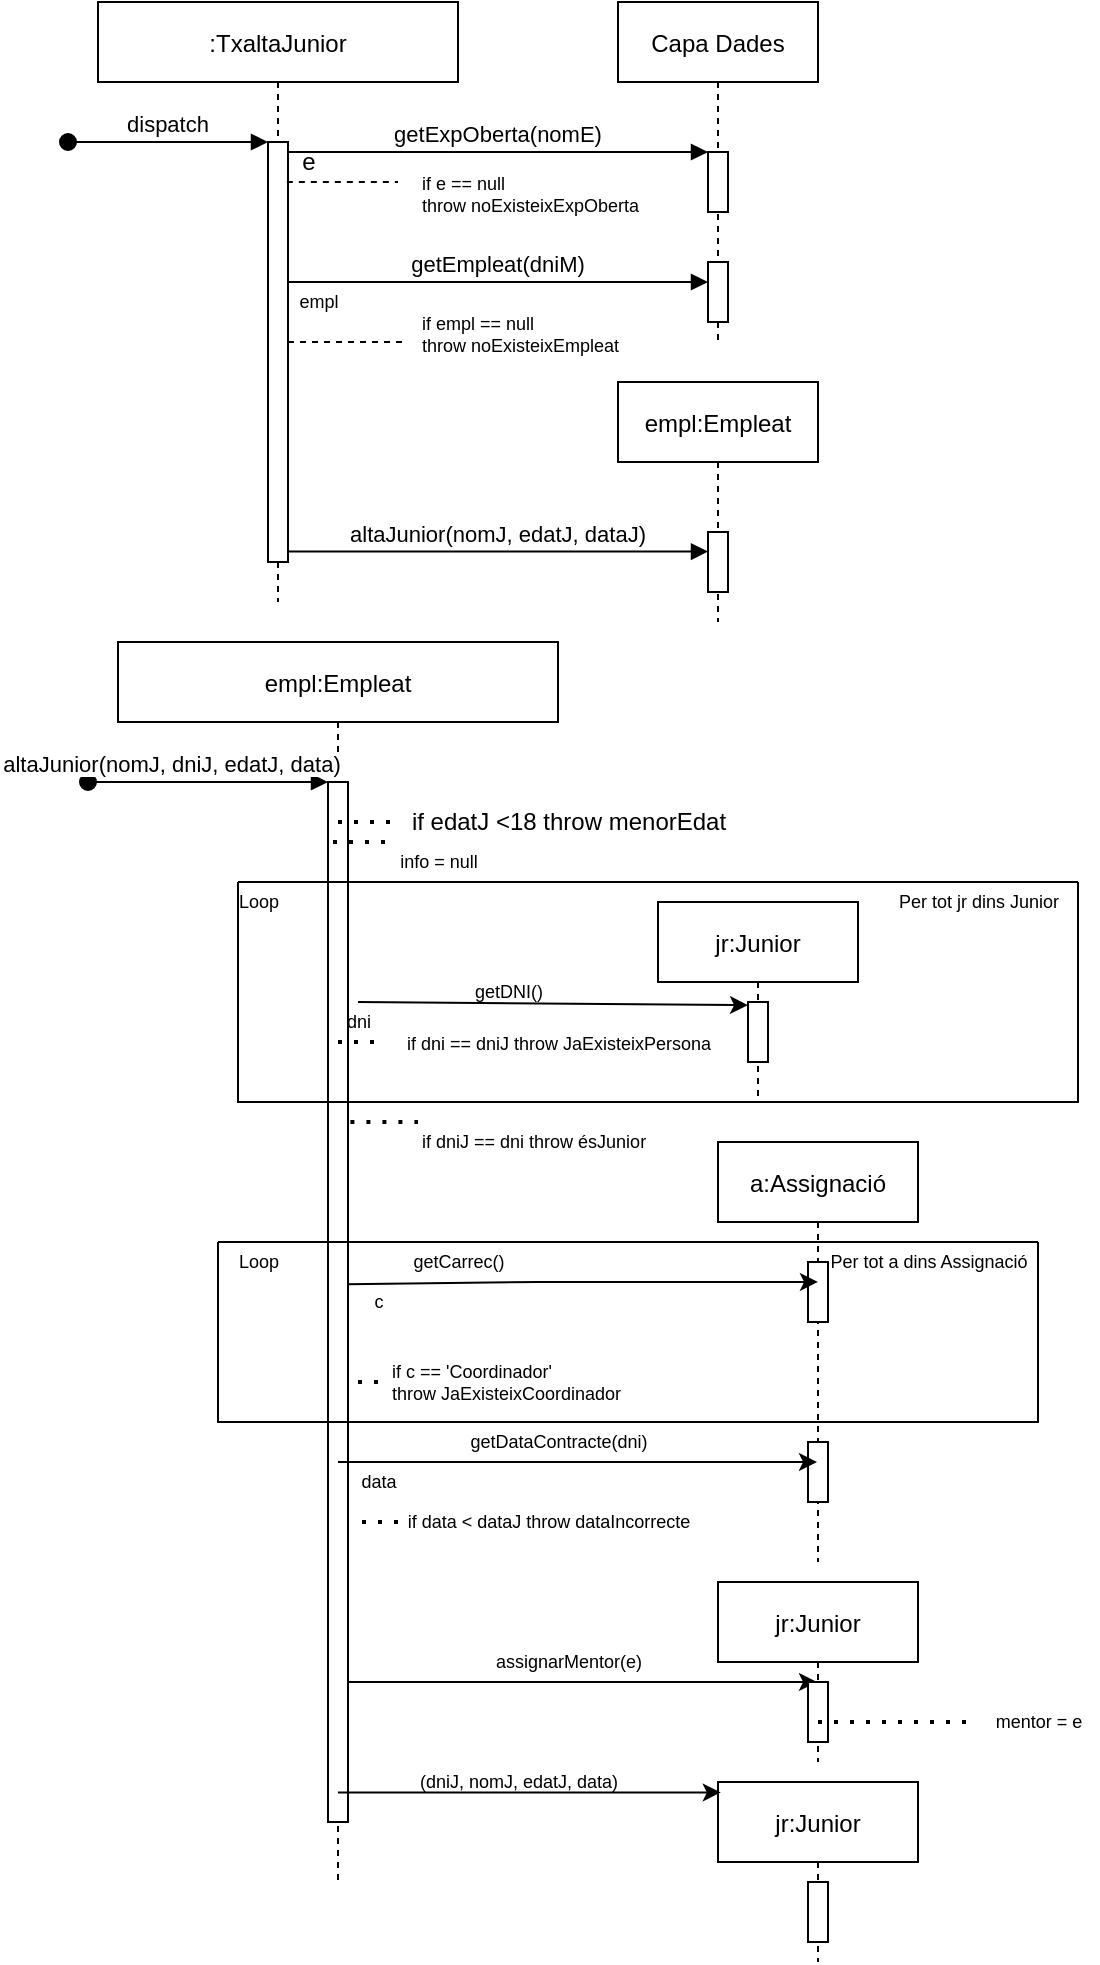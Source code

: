<mxfile version="18.0.5" type="device"><diagram id="kgpKYQtTHZ0yAKxKKP6v" name="Page-1"><mxGraphModel dx="1419" dy="302" grid="1" gridSize="10" guides="1" tooltips="1" connect="1" arrows="1" fold="1" page="1" pageScale="1" pageWidth="850" pageHeight="1100" math="0" shadow="0"><root><mxCell id="0"/><mxCell id="1" parent="0"/><mxCell id="3nuBFxr9cyL0pnOWT2aG-1" value=":TxaltaJunior" style="shape=umlLifeline;perimeter=lifelinePerimeter;container=1;collapsible=0;recursiveResize=0;rounded=0;shadow=0;strokeWidth=1;" parent="1" vertex="1"><mxGeometry x="40" y="80" width="180" height="300" as="geometry"/></mxCell><mxCell id="3nuBFxr9cyL0pnOWT2aG-2" value="" style="points=[];perimeter=orthogonalPerimeter;rounded=0;shadow=0;strokeWidth=1;" parent="3nuBFxr9cyL0pnOWT2aG-1" vertex="1"><mxGeometry x="85" y="70" width="10" height="210" as="geometry"/></mxCell><mxCell id="3nuBFxr9cyL0pnOWT2aG-3" value="dispatch" style="verticalAlign=bottom;startArrow=oval;endArrow=block;startSize=8;shadow=0;strokeWidth=1;" parent="3nuBFxr9cyL0pnOWT2aG-1" target="3nuBFxr9cyL0pnOWT2aG-2" edge="1"><mxGeometry relative="1" as="geometry"><mxPoint x="-15" y="70" as="sourcePoint"/></mxGeometry></mxCell><mxCell id="94zOYqyPhpVMH_8pp8D3-1" value="e" style="text;html=1;align=center;verticalAlign=middle;resizable=0;points=[];autosize=1;strokeColor=none;fillColor=none;" vertex="1" parent="3nuBFxr9cyL0pnOWT2aG-1"><mxGeometry x="95" y="70" width="20" height="20" as="geometry"/></mxCell><mxCell id="94zOYqyPhpVMH_8pp8D3-8" value="" style="endArrow=none;dashed=1;html=1;rounded=0;" edge="1" parent="3nuBFxr9cyL0pnOWT2aG-1"><mxGeometry width="50" height="50" relative="1" as="geometry"><mxPoint x="95.004" y="170" as="sourcePoint"/><mxPoint x="154.98" y="170" as="targetPoint"/><Array as="points"><mxPoint x="144.98" y="170"/></Array></mxGeometry></mxCell><mxCell id="3nuBFxr9cyL0pnOWT2aG-5" value="Capa Dades" style="shape=umlLifeline;perimeter=lifelinePerimeter;container=1;collapsible=0;recursiveResize=0;rounded=0;shadow=0;strokeWidth=1;" parent="1" vertex="1"><mxGeometry x="300" y="80" width="100" height="170" as="geometry"/></mxCell><mxCell id="3nuBFxr9cyL0pnOWT2aG-6" value="" style="points=[];perimeter=orthogonalPerimeter;rounded=0;shadow=0;strokeWidth=1;" parent="3nuBFxr9cyL0pnOWT2aG-5" vertex="1"><mxGeometry x="45" y="75" width="10" height="30" as="geometry"/></mxCell><mxCell id="94zOYqyPhpVMH_8pp8D3-5" value="" style="points=[];perimeter=orthogonalPerimeter;rounded=0;shadow=0;strokeWidth=1;" vertex="1" parent="3nuBFxr9cyL0pnOWT2aG-5"><mxGeometry x="45" y="130" width="10" height="30" as="geometry"/></mxCell><mxCell id="94zOYqyPhpVMH_8pp8D3-6" value="getEmpleat(dniM)" style="verticalAlign=bottom;endArrow=block;entryX=0;entryY=0;shadow=0;strokeWidth=1;" edge="1" parent="3nuBFxr9cyL0pnOWT2aG-5"><mxGeometry relative="1" as="geometry"><mxPoint x="-165" y="140" as="sourcePoint"/><mxPoint x="45.0" y="140" as="targetPoint"/></mxGeometry></mxCell><mxCell id="3nuBFxr9cyL0pnOWT2aG-8" value="getExpOberta(nomE)" style="verticalAlign=bottom;endArrow=block;entryX=0;entryY=0;shadow=0;strokeWidth=1;" parent="1" source="3nuBFxr9cyL0pnOWT2aG-2" target="3nuBFxr9cyL0pnOWT2aG-6" edge="1"><mxGeometry relative="1" as="geometry"><mxPoint x="275" y="160" as="sourcePoint"/></mxGeometry></mxCell><mxCell id="94zOYqyPhpVMH_8pp8D3-3" value="" style="endArrow=none;dashed=1;html=1;rounded=0;exitX=-0.029;exitY=1.002;exitDx=0;exitDy=0;exitPerimeter=0;" edge="1" parent="1" source="94zOYqyPhpVMH_8pp8D3-1"><mxGeometry width="50" height="50" relative="1" as="geometry"><mxPoint x="140" y="170" as="sourcePoint"/><mxPoint x="190" y="170" as="targetPoint"/><Array as="points"><mxPoint x="180" y="170"/></Array></mxGeometry></mxCell><mxCell id="94zOYqyPhpVMH_8pp8D3-4" value="&lt;font style=&quot;font-size: 9px;&quot;&gt;if e == null &lt;br&gt;&lt;div style=&quot;&quot;&gt;&lt;span style=&quot;background-color: initial;&quot;&gt;throw noExisteixExpOberta&lt;/span&gt;&lt;/div&gt;&lt;/font&gt;" style="text;html=1;align=left;verticalAlign=middle;resizable=0;points=[];autosize=1;strokeColor=none;fillColor=none;" vertex="1" parent="1"><mxGeometry x="200" y="160" width="120" height="30" as="geometry"/></mxCell><mxCell id="94zOYqyPhpVMH_8pp8D3-7" value="empl" style="text;html=1;align=center;verticalAlign=middle;resizable=0;points=[];autosize=1;strokeColor=none;fillColor=none;fontSize=9;" vertex="1" parent="1"><mxGeometry x="130" y="220" width="40" height="20" as="geometry"/></mxCell><mxCell id="94zOYqyPhpVMH_8pp8D3-9" value="&lt;font style=&quot;font-size: 9px;&quot;&gt;if empl == null &lt;br&gt;&lt;div style=&quot;&quot;&gt;&lt;span style=&quot;background-color: initial;&quot;&gt;throw noExisteixEmpleat&lt;/span&gt;&lt;/div&gt;&lt;/font&gt;" style="text;html=1;align=left;verticalAlign=middle;resizable=0;points=[];autosize=1;strokeColor=none;fillColor=none;" vertex="1" parent="1"><mxGeometry x="200" y="230" width="110" height="30" as="geometry"/></mxCell><mxCell id="94zOYqyPhpVMH_8pp8D3-10" value="empl:Empleat" style="shape=umlLifeline;perimeter=lifelinePerimeter;container=1;collapsible=0;recursiveResize=0;rounded=0;shadow=0;strokeWidth=1;" vertex="1" parent="1"><mxGeometry x="300" y="270" width="100" height="120" as="geometry"/></mxCell><mxCell id="94zOYqyPhpVMH_8pp8D3-11" value="" style="points=[];perimeter=orthogonalPerimeter;rounded=0;shadow=0;strokeWidth=1;" vertex="1" parent="94zOYqyPhpVMH_8pp8D3-10"><mxGeometry x="45" y="75" width="10" height="30" as="geometry"/></mxCell><mxCell id="94zOYqyPhpVMH_8pp8D3-13" value="altaJunior(nomJ, edatJ, dataJ)" style="verticalAlign=bottom;endArrow=block;entryX=0;entryY=0;shadow=0;strokeWidth=1;" edge="1" parent="1"><mxGeometry relative="1" as="geometry"><mxPoint x="135" y="354.76" as="sourcePoint"/><mxPoint x="345.0" y="354.76" as="targetPoint"/></mxGeometry></mxCell><mxCell id="94zOYqyPhpVMH_8pp8D3-14" value="empl:Empleat" style="shape=umlLifeline;perimeter=lifelinePerimeter;container=1;collapsible=0;recursiveResize=0;rounded=0;shadow=0;strokeWidth=1;" vertex="1" parent="1"><mxGeometry x="50" y="400" width="220" height="620" as="geometry"/></mxCell><mxCell id="94zOYqyPhpVMH_8pp8D3-15" value="" style="points=[];perimeter=orthogonalPerimeter;rounded=0;shadow=0;strokeWidth=1;" vertex="1" parent="94zOYqyPhpVMH_8pp8D3-14"><mxGeometry x="105" y="70" width="10" height="520" as="geometry"/></mxCell><mxCell id="94zOYqyPhpVMH_8pp8D3-16" value="altaJunior(nomJ, dniJ, edatJ, data)" style="verticalAlign=bottom;startArrow=oval;endArrow=block;startSize=8;shadow=0;strokeWidth=1;" edge="1" parent="94zOYqyPhpVMH_8pp8D3-14" target="94zOYqyPhpVMH_8pp8D3-15"><mxGeometry x="-0.3" relative="1" as="geometry"><mxPoint x="-15" y="70" as="sourcePoint"/><mxPoint as="offset"/></mxGeometry></mxCell><mxCell id="94zOYqyPhpVMH_8pp8D3-32" value="" style="endArrow=none;dashed=1;html=1;dashPattern=1 3;strokeWidth=2;rounded=0;fontSize=9;entryX=-0.008;entryY=0.5;entryDx=0;entryDy=0;entryPerimeter=0;" edge="1" parent="94zOYqyPhpVMH_8pp8D3-14"><mxGeometry width="50" height="50" relative="1" as="geometry"><mxPoint x="107.5" y="100" as="sourcePoint"/><mxPoint x="136.14" y="100" as="targetPoint"/><Array as="points"><mxPoint x="127.5" y="100"/></Array></mxGeometry></mxCell><mxCell id="94zOYqyPhpVMH_8pp8D3-36" value="dni" style="text;html=1;align=center;verticalAlign=middle;resizable=0;points=[];autosize=1;strokeColor=none;fillColor=none;fontSize=9;" vertex="1" parent="94zOYqyPhpVMH_8pp8D3-14"><mxGeometry x="105" y="180" width="30" height="20" as="geometry"/></mxCell><mxCell id="94zOYqyPhpVMH_8pp8D3-37" value="&lt;font style=&quot;font-size: 9px;&quot;&gt;if dni == dniJ throw JaExisteixPersona&lt;/font&gt;" style="text;html=1;align=center;verticalAlign=middle;resizable=0;points=[];autosize=1;strokeColor=none;fillColor=none;" vertex="1" parent="94zOYqyPhpVMH_8pp8D3-14"><mxGeometry x="135" y="190" width="170" height="20" as="geometry"/></mxCell><mxCell id="94zOYqyPhpVMH_8pp8D3-38" value="" style="endArrow=none;dashed=1;html=1;dashPattern=1 3;strokeWidth=2;rounded=0;fontSize=9;entryX=-0.008;entryY=0.5;entryDx=0;entryDy=0;entryPerimeter=0;" edge="1" parent="94zOYqyPhpVMH_8pp8D3-14" target="94zOYqyPhpVMH_8pp8D3-37"><mxGeometry width="50" height="50" relative="1" as="geometry"><mxPoint x="110" y="200" as="sourcePoint"/><mxPoint x="122.5" y="230" as="targetPoint"/><Array as="points"><mxPoint x="112.5" y="200"/></Array></mxGeometry></mxCell><mxCell id="94zOYqyPhpVMH_8pp8D3-35" value="getDNI()" style="text;html=1;align=center;verticalAlign=middle;resizable=0;points=[];autosize=1;strokeColor=none;fillColor=none;fontSize=9;" vertex="1" parent="94zOYqyPhpVMH_8pp8D3-14"><mxGeometry x="170" y="165" width="50" height="20" as="geometry"/></mxCell><mxCell id="94zOYqyPhpVMH_8pp8D3-47" value="" style="endArrow=none;dashed=1;html=1;dashPattern=1 3;strokeWidth=2;rounded=0;fontSize=9;exitX=1.12;exitY=0.327;exitDx=0;exitDy=0;exitPerimeter=0;" edge="1" parent="94zOYqyPhpVMH_8pp8D3-14" source="94zOYqyPhpVMH_8pp8D3-15"><mxGeometry width="50" height="50" relative="1" as="geometry"><mxPoint x="115" y="270" as="sourcePoint"/><mxPoint x="150" y="240" as="targetPoint"/></mxGeometry></mxCell><mxCell id="94zOYqyPhpVMH_8pp8D3-56" value="" style="endArrow=none;dashed=1;html=1;dashPattern=1 3;strokeWidth=2;rounded=0;fontSize=9;" edge="1" parent="94zOYqyPhpVMH_8pp8D3-14"><mxGeometry width="50" height="50" relative="1" as="geometry"><mxPoint x="120" y="370" as="sourcePoint"/><mxPoint x="134.6" y="370" as="targetPoint"/></mxGeometry></mxCell><mxCell id="94zOYqyPhpVMH_8pp8D3-57" value="if c == 'Coordinador'&amp;nbsp;&lt;br&gt;throw JaExisteixCoordinador" style="text;html=1;align=left;verticalAlign=middle;resizable=0;points=[];autosize=1;strokeColor=none;fillColor=none;fontSize=9;" vertex="1" parent="94zOYqyPhpVMH_8pp8D3-14"><mxGeometry x="134.6" y="355" width="130" height="30" as="geometry"/></mxCell><mxCell id="94zOYqyPhpVMH_8pp8D3-64" value="" style="endArrow=none;dashed=1;html=1;dashPattern=1 3;strokeWidth=2;rounded=0;fontSize=9;" edge="1" parent="94zOYqyPhpVMH_8pp8D3-14"><mxGeometry width="50" height="50" relative="1" as="geometry"><mxPoint x="140" y="440" as="sourcePoint"/><mxPoint x="120" y="440" as="targetPoint"/><Array as="points"><mxPoint x="140" y="440"/></Array></mxGeometry></mxCell><mxCell id="94zOYqyPhpVMH_8pp8D3-68" value="" style="endArrow=classic;html=1;rounded=0;fontSize=9;" edge="1" parent="94zOYqyPhpVMH_8pp8D3-14" target="94zOYqyPhpVMH_8pp8D3-66"><mxGeometry width="50" height="50" relative="1" as="geometry"><mxPoint x="115" y="520" as="sourcePoint"/><mxPoint x="165" y="470" as="targetPoint"/></mxGeometry></mxCell><mxCell id="94zOYqyPhpVMH_8pp8D3-75" value="(dniJ, nomJ, edatJ, data)" style="text;html=1;align=center;verticalAlign=middle;resizable=0;points=[];autosize=1;strokeColor=none;fillColor=none;fontSize=9;" vertex="1" parent="94zOYqyPhpVMH_8pp8D3-14"><mxGeometry x="144.6" y="560" width="110" height="20" as="geometry"/></mxCell><mxCell id="94zOYqyPhpVMH_8pp8D3-19" value="jr:Junior" style="shape=umlLifeline;perimeter=lifelinePerimeter;container=1;collapsible=0;recursiveResize=0;rounded=0;shadow=0;strokeWidth=1;" vertex="1" parent="1"><mxGeometry x="320" y="530" width="100" height="100" as="geometry"/></mxCell><mxCell id="94zOYqyPhpVMH_8pp8D3-17" value="if edatJ &amp;lt;18 throw menorEdat" style="text;html=1;align=center;verticalAlign=middle;resizable=0;points=[];autosize=1;strokeColor=none;fillColor=none;" vertex="1" parent="1"><mxGeometry x="190" y="480" width="170" height="20" as="geometry"/></mxCell><mxCell id="94zOYqyPhpVMH_8pp8D3-31" value="" style="endArrow=none;dashed=1;html=1;dashPattern=1 3;strokeWidth=2;rounded=0;fontSize=9;entryX=-0.008;entryY=0.5;entryDx=0;entryDy=0;entryPerimeter=0;" edge="1" parent="1" target="94zOYqyPhpVMH_8pp8D3-17"><mxGeometry width="50" height="50" relative="1" as="geometry"><mxPoint x="160" y="490" as="sourcePoint"/><mxPoint x="190" y="520" as="targetPoint"/><Array as="points"><mxPoint x="180" y="490"/></Array></mxGeometry></mxCell><mxCell id="94zOYqyPhpVMH_8pp8D3-33" value="info = null" style="text;html=1;align=center;verticalAlign=middle;resizable=0;points=[];autosize=1;strokeColor=none;fillColor=none;fontSize=9;" vertex="1" parent="1"><mxGeometry x="185" y="500" width="50" height="20" as="geometry"/></mxCell><mxCell id="94zOYqyPhpVMH_8pp8D3-34" value="" style="endArrow=classic;html=1;rounded=0;fontSize=9;entryX=0;entryY=0.053;entryDx=0;entryDy=0;entryPerimeter=0;" edge="1" parent="1" target="94zOYqyPhpVMH_8pp8D3-20"><mxGeometry width="50" height="50" relative="1" as="geometry"><mxPoint x="170" y="580" as="sourcePoint"/><mxPoint x="360" y="600" as="targetPoint"/></mxGeometry></mxCell><mxCell id="94zOYqyPhpVMH_8pp8D3-44" value="" style="swimlane;startSize=0;fontSize=9;" vertex="1" parent="1"><mxGeometry x="110" y="520" width="420" height="110" as="geometry"/></mxCell><mxCell id="94zOYqyPhpVMH_8pp8D3-45" value="Loop" style="text;html=1;align=center;verticalAlign=middle;resizable=0;points=[];autosize=1;strokeColor=none;fillColor=none;fontSize=9;" vertex="1" parent="94zOYqyPhpVMH_8pp8D3-44"><mxGeometry x="-10" width="40" height="20" as="geometry"/></mxCell><mxCell id="94zOYqyPhpVMH_8pp8D3-46" value="Per tot jr dins Junior" style="text;html=1;align=center;verticalAlign=middle;resizable=0;points=[];autosize=1;strokeColor=none;fillColor=none;fontSize=9;" vertex="1" parent="94zOYqyPhpVMH_8pp8D3-44"><mxGeometry x="320" width="100" height="20" as="geometry"/></mxCell><mxCell id="94zOYqyPhpVMH_8pp8D3-20" value="" style="points=[];perimeter=orthogonalPerimeter;rounded=0;shadow=0;strokeWidth=1;" vertex="1" parent="94zOYqyPhpVMH_8pp8D3-44"><mxGeometry x="255" y="60" width="10" height="30" as="geometry"/></mxCell><mxCell id="94zOYqyPhpVMH_8pp8D3-48" value="if dniJ == dni throw ésJunior" style="text;html=1;align=left;verticalAlign=middle;resizable=0;points=[];autosize=1;strokeColor=none;fillColor=none;fontSize=9;" vertex="1" parent="1"><mxGeometry x="200" y="640" width="130" height="20" as="geometry"/></mxCell><mxCell id="94zOYqyPhpVMH_8pp8D3-49" value="a:Assignació" style="shape=umlLifeline;perimeter=lifelinePerimeter;container=1;collapsible=0;recursiveResize=0;rounded=0;shadow=0;strokeWidth=1;" vertex="1" parent="1"><mxGeometry x="350" y="650" width="100" height="210" as="geometry"/></mxCell><mxCell id="94zOYqyPhpVMH_8pp8D3-50" value="" style="points=[];perimeter=orthogonalPerimeter;rounded=0;shadow=0;strokeWidth=1;" vertex="1" parent="94zOYqyPhpVMH_8pp8D3-49"><mxGeometry x="45" y="60" width="10" height="30" as="geometry"/></mxCell><mxCell id="94zOYqyPhpVMH_8pp8D3-51" value="" style="points=[];perimeter=orthogonalPerimeter;rounded=0;shadow=0;strokeWidth=1;" vertex="1" parent="94zOYqyPhpVMH_8pp8D3-49"><mxGeometry x="45" y="150" width="10" height="30" as="geometry"/></mxCell><mxCell id="94zOYqyPhpVMH_8pp8D3-52" value="" style="endArrow=classic;html=1;rounded=0;fontSize=9;exitX=0.96;exitY=0.483;exitDx=0;exitDy=0;exitPerimeter=0;entryX=0.5;entryY=0.333;entryDx=0;entryDy=0;entryPerimeter=0;" edge="1" parent="1" source="94zOYqyPhpVMH_8pp8D3-15" target="94zOYqyPhpVMH_8pp8D3-50"><mxGeometry width="50" height="50" relative="1" as="geometry"><mxPoint x="165.39" y="602.8" as="sourcePoint"/><mxPoint x="380" y="720" as="targetPoint"/><Array as="points"><mxPoint x="260" y="720"/></Array></mxGeometry></mxCell><mxCell id="94zOYqyPhpVMH_8pp8D3-53" value="getCarrec()" style="text;html=1;align=center;verticalAlign=middle;resizable=0;points=[];autosize=1;strokeColor=none;fillColor=none;fontSize=9;" vertex="1" parent="1"><mxGeometry x="190" y="700" width="60" height="20" as="geometry"/></mxCell><mxCell id="94zOYqyPhpVMH_8pp8D3-54" value="c" style="text;html=1;align=center;verticalAlign=middle;resizable=0;points=[];autosize=1;strokeColor=none;fillColor=none;fontSize=9;" vertex="1" parent="1"><mxGeometry x="170" y="720" width="20" height="20" as="geometry"/></mxCell><mxCell id="94zOYqyPhpVMH_8pp8D3-58" value="" style="swimlane;startSize=0;fontSize=9;" vertex="1" parent="1"><mxGeometry x="100" y="700" width="410" height="90" as="geometry"/></mxCell><mxCell id="94zOYqyPhpVMH_8pp8D3-59" value="Loop" style="text;html=1;align=center;verticalAlign=middle;resizable=0;points=[];autosize=1;strokeColor=none;fillColor=none;fontSize=9;" vertex="1" parent="94zOYqyPhpVMH_8pp8D3-58"><mxGeometry width="40" height="20" as="geometry"/></mxCell><mxCell id="94zOYqyPhpVMH_8pp8D3-60" value="Per tot a dins Assignació" style="text;html=1;align=center;verticalAlign=middle;resizable=0;points=[];autosize=1;strokeColor=none;fillColor=none;fontSize=9;" vertex="1" parent="94zOYqyPhpVMH_8pp8D3-58"><mxGeometry x="300" width="110" height="20" as="geometry"/></mxCell><mxCell id="94zOYqyPhpVMH_8pp8D3-61" value="" style="endArrow=classic;html=1;rounded=0;fontSize=9;" edge="1" parent="1" source="94zOYqyPhpVMH_8pp8D3-14" target="94zOYqyPhpVMH_8pp8D3-49"><mxGeometry width="50" height="50" relative="1" as="geometry"><mxPoint x="250" y="860" as="sourcePoint"/><mxPoint x="300" y="810" as="targetPoint"/><Array as="points"><mxPoint x="180" y="810"/></Array></mxGeometry></mxCell><mxCell id="94zOYqyPhpVMH_8pp8D3-62" value="getDataContracte(dni)" style="text;html=1;align=center;verticalAlign=middle;resizable=0;points=[];autosize=1;strokeColor=none;fillColor=none;fontSize=9;" vertex="1" parent="1"><mxGeometry x="220" y="790" width="100" height="20" as="geometry"/></mxCell><mxCell id="94zOYqyPhpVMH_8pp8D3-63" value="data" style="text;html=1;align=center;verticalAlign=middle;resizable=0;points=[];autosize=1;strokeColor=none;fillColor=none;fontSize=9;" vertex="1" parent="1"><mxGeometry x="165" y="810" width="30" height="20" as="geometry"/></mxCell><mxCell id="94zOYqyPhpVMH_8pp8D3-65" value="if data &amp;lt; dataJ throw dataIncorrecte" style="text;html=1;align=center;verticalAlign=middle;resizable=0;points=[];autosize=1;strokeColor=none;fillColor=none;fontSize=9;" vertex="1" parent="1"><mxGeometry x="185" y="830" width="160" height="20" as="geometry"/></mxCell><mxCell id="94zOYqyPhpVMH_8pp8D3-66" value="jr:Junior" style="shape=umlLifeline;perimeter=lifelinePerimeter;container=1;collapsible=0;recursiveResize=0;rounded=0;shadow=0;strokeWidth=1;" vertex="1" parent="1"><mxGeometry x="350" y="870" width="100" height="90" as="geometry"/></mxCell><mxCell id="94zOYqyPhpVMH_8pp8D3-67" value="" style="points=[];perimeter=orthogonalPerimeter;rounded=0;shadow=0;strokeWidth=1;" vertex="1" parent="94zOYqyPhpVMH_8pp8D3-66"><mxGeometry x="45" y="50" width="10" height="30" as="geometry"/></mxCell><mxCell id="94zOYqyPhpVMH_8pp8D3-69" value="assignarMentor(e)" style="text;html=1;align=center;verticalAlign=middle;resizable=0;points=[];autosize=1;strokeColor=none;fillColor=none;fontSize=9;" vertex="1" parent="1"><mxGeometry x="230" y="900" width="90" height="20" as="geometry"/></mxCell><mxCell id="94zOYqyPhpVMH_8pp8D3-70" value="" style="endArrow=none;dashed=1;html=1;dashPattern=1 3;strokeWidth=2;rounded=0;fontSize=9;" edge="1" parent="1" source="94zOYqyPhpVMH_8pp8D3-66"><mxGeometry width="50" height="50" relative="1" as="geometry"><mxPoint x="420" y="955" as="sourcePoint"/><mxPoint x="480" y="940" as="targetPoint"/></mxGeometry></mxCell><mxCell id="94zOYqyPhpVMH_8pp8D3-71" value="mentor = e" style="text;html=1;align=center;verticalAlign=middle;resizable=0;points=[];autosize=1;strokeColor=none;fillColor=none;fontSize=9;" vertex="1" parent="1"><mxGeometry x="480" y="930" width="60" height="20" as="geometry"/></mxCell><mxCell id="94zOYqyPhpVMH_8pp8D3-72" value="jr:Junior" style="shape=umlLifeline;perimeter=lifelinePerimeter;container=1;collapsible=0;recursiveResize=0;rounded=0;shadow=0;strokeWidth=1;" vertex="1" parent="1"><mxGeometry x="350" y="970" width="100" height="90" as="geometry"/></mxCell><mxCell id="94zOYqyPhpVMH_8pp8D3-73" value="" style="points=[];perimeter=orthogonalPerimeter;rounded=0;shadow=0;strokeWidth=1;" vertex="1" parent="94zOYqyPhpVMH_8pp8D3-72"><mxGeometry x="45" y="50" width="10" height="30" as="geometry"/></mxCell><mxCell id="94zOYqyPhpVMH_8pp8D3-74" value="" style="endArrow=classic;html=1;rounded=0;fontSize=9;entryX=0.014;entryY=0.058;entryDx=0;entryDy=0;entryPerimeter=0;" edge="1" parent="1" source="94zOYqyPhpVMH_8pp8D3-14" target="94zOYqyPhpVMH_8pp8D3-72"><mxGeometry width="50" height="50" relative="1" as="geometry"><mxPoint x="280" y="1020" as="sourcePoint"/><mxPoint x="330" y="970" as="targetPoint"/></mxGeometry></mxCell></root></mxGraphModel></diagram></mxfile>